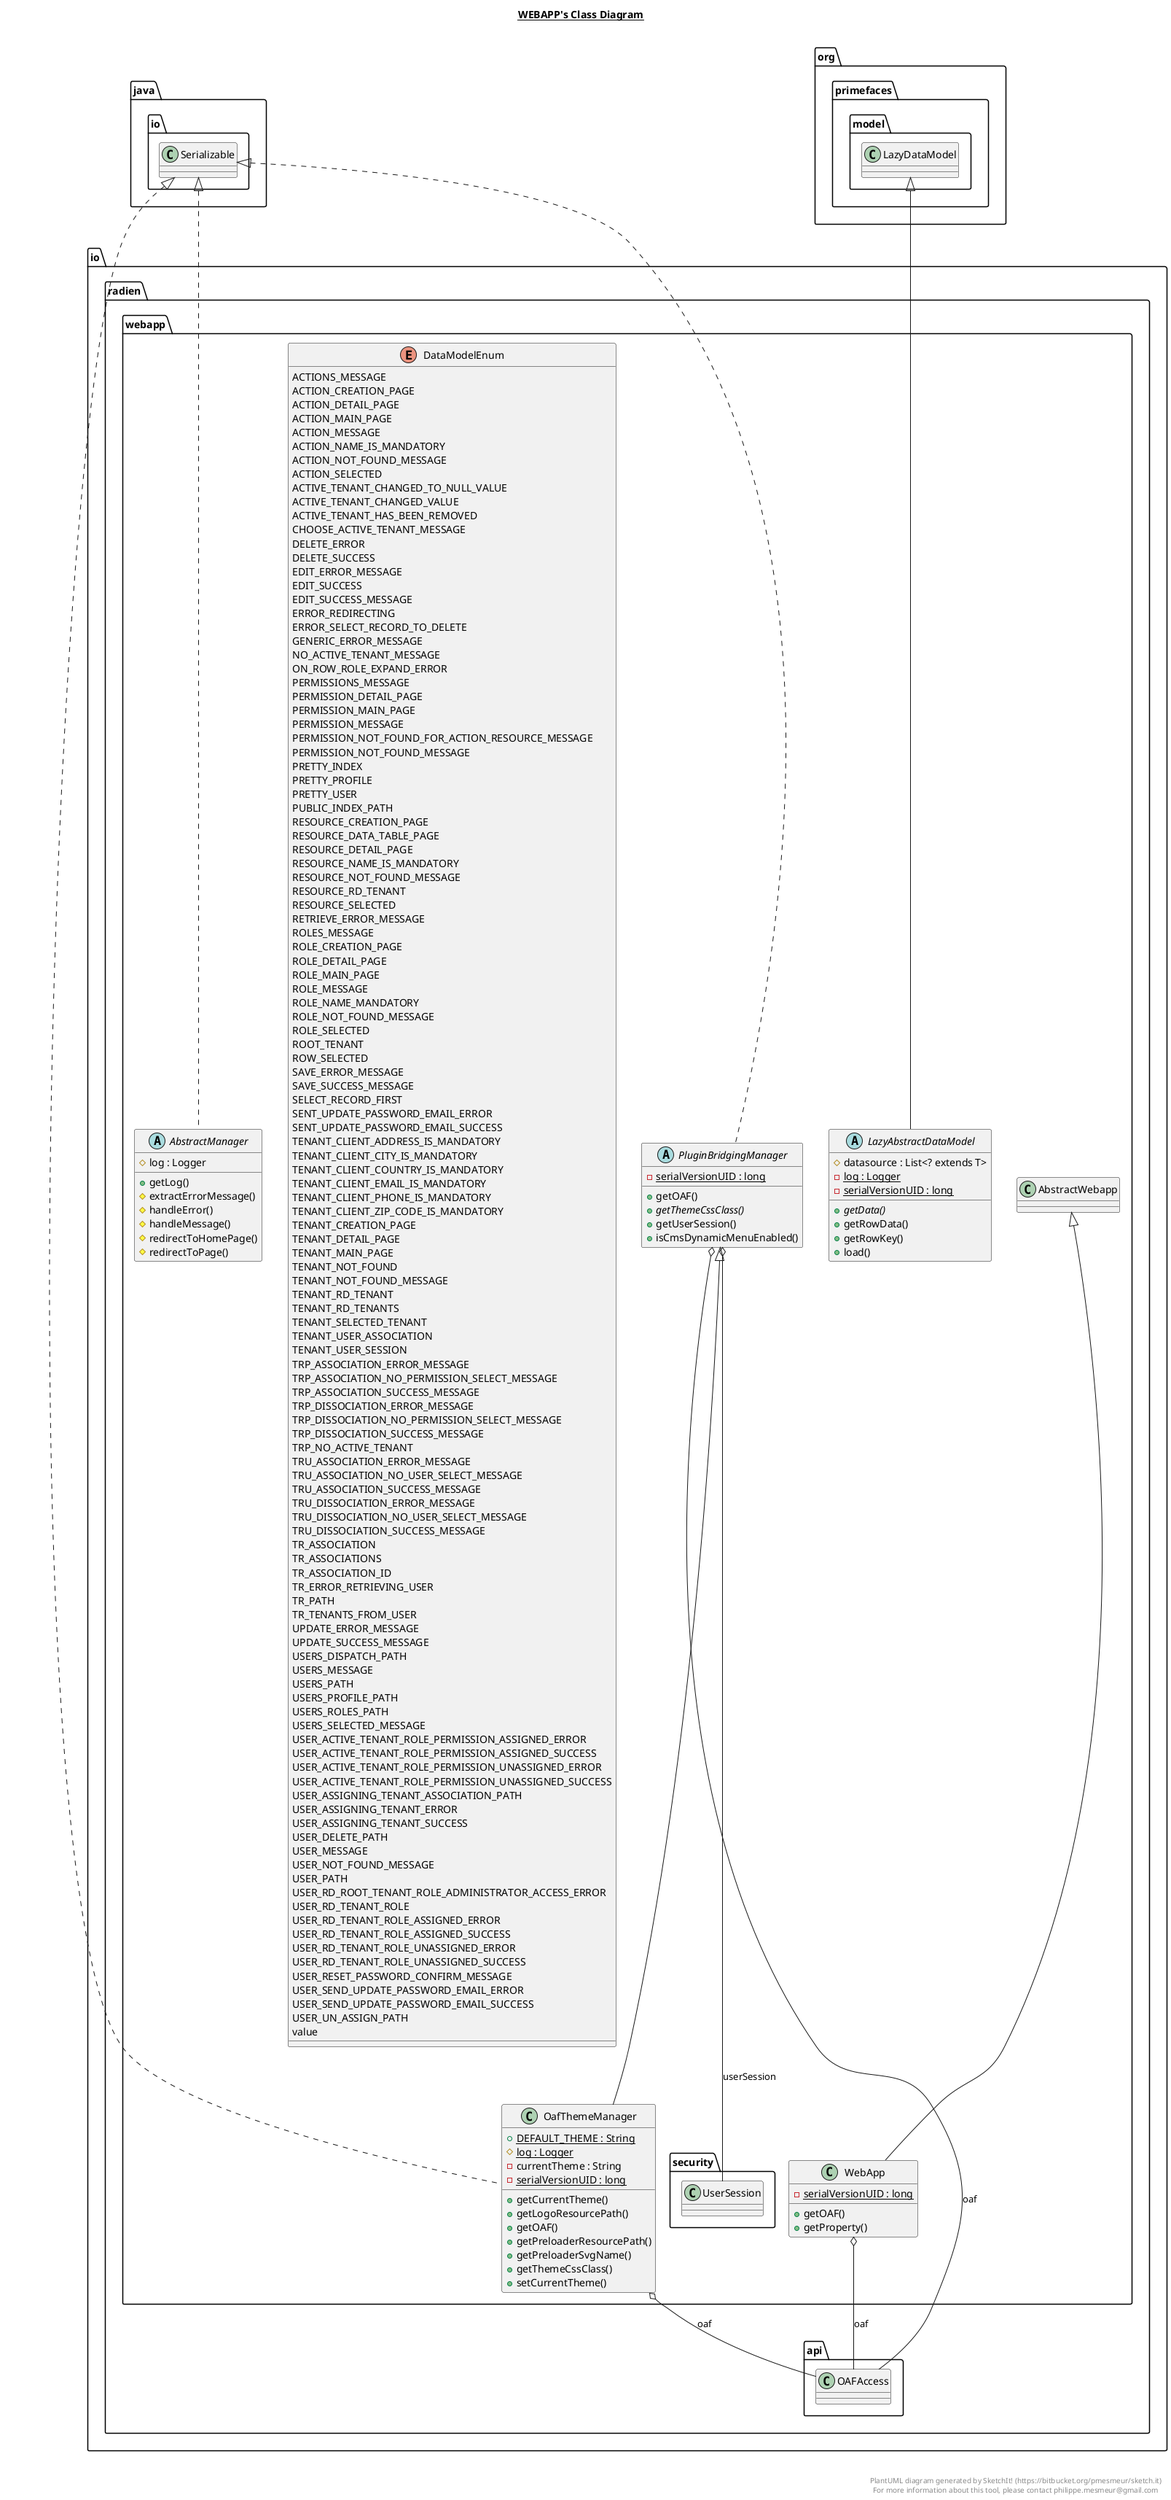@startuml

title __WEBAPP's Class Diagram__\n

  namespace io.radien.webapp {
    abstract class io.radien.webapp.AbstractManager {
        # log : Logger
        + getLog()
        # extractErrorMessage()
        # handleError()
        # handleMessage()
        # redirectToHomePage()
        # redirectToPage()
    }
  }
  

  namespace io.radien.webapp {
    enum DataModelEnum {
      ACTIONS_MESSAGE
      ACTION_CREATION_PAGE
      ACTION_DETAIL_PAGE
      ACTION_MAIN_PAGE
      ACTION_MESSAGE
      ACTION_NAME_IS_MANDATORY
      ACTION_NOT_FOUND_MESSAGE
      ACTION_SELECTED
      ACTIVE_TENANT_CHANGED_TO_NULL_VALUE
      ACTIVE_TENANT_CHANGED_VALUE
      ACTIVE_TENANT_HAS_BEEN_REMOVED
      CHOOSE_ACTIVE_TENANT_MESSAGE
      DELETE_ERROR
      DELETE_SUCCESS
      EDIT_ERROR_MESSAGE
      EDIT_SUCCESS
      EDIT_SUCCESS_MESSAGE
      ERROR_REDIRECTING
      ERROR_SELECT_RECORD_TO_DELETE
      GENERIC_ERROR_MESSAGE
      NO_ACTIVE_TENANT_MESSAGE
      ON_ROW_ROLE_EXPAND_ERROR
      PERMISSIONS_MESSAGE
      PERMISSION_DETAIL_PAGE
      PERMISSION_MAIN_PAGE
      PERMISSION_MESSAGE
      PERMISSION_NOT_FOUND_FOR_ACTION_RESOURCE_MESSAGE
      PERMISSION_NOT_FOUND_MESSAGE
      PRETTY_INDEX
      PRETTY_PROFILE
      PRETTY_USER
      PUBLIC_INDEX_PATH
      RESOURCE_CREATION_PAGE
      RESOURCE_DATA_TABLE_PAGE
      RESOURCE_DETAIL_PAGE
      RESOURCE_NAME_IS_MANDATORY
      RESOURCE_NOT_FOUND_MESSAGE
      RESOURCE_RD_TENANT
      RESOURCE_SELECTED
      RETRIEVE_ERROR_MESSAGE
      ROLES_MESSAGE
      ROLE_CREATION_PAGE
      ROLE_DETAIL_PAGE
      ROLE_MAIN_PAGE
      ROLE_MESSAGE
      ROLE_NAME_MANDATORY
      ROLE_NOT_FOUND_MESSAGE
      ROLE_SELECTED
      ROOT_TENANT
      ROW_SELECTED
      SAVE_ERROR_MESSAGE
      SAVE_SUCCESS_MESSAGE
      SELECT_RECORD_FIRST
      SENT_UPDATE_PASSWORD_EMAIL_ERROR
      SENT_UPDATE_PASSWORD_EMAIL_SUCCESS
      TENANT_CLIENT_ADDRESS_IS_MANDATORY
      TENANT_CLIENT_CITY_IS_MANDATORY
      TENANT_CLIENT_COUNTRY_IS_MANDATORY
      TENANT_CLIENT_EMAIL_IS_MANDATORY
      TENANT_CLIENT_PHONE_IS_MANDATORY
      TENANT_CLIENT_ZIP_CODE_IS_MANDATORY
      TENANT_CREATION_PAGE
      TENANT_DETAIL_PAGE
      TENANT_MAIN_PAGE
      TENANT_NOT_FOUND
      TENANT_NOT_FOUND_MESSAGE
      TENANT_RD_TENANT
      TENANT_RD_TENANTS
      TENANT_SELECTED_TENANT
      TENANT_USER_ASSOCIATION
      TENANT_USER_SESSION
      TRP_ASSOCIATION_ERROR_MESSAGE
      TRP_ASSOCIATION_NO_PERMISSION_SELECT_MESSAGE
      TRP_ASSOCIATION_SUCCESS_MESSAGE
      TRP_DISSOCIATION_ERROR_MESSAGE
      TRP_DISSOCIATION_NO_PERMISSION_SELECT_MESSAGE
      TRP_DISSOCIATION_SUCCESS_MESSAGE
      TRP_NO_ACTIVE_TENANT
      TRU_ASSOCIATION_ERROR_MESSAGE
      TRU_ASSOCIATION_NO_USER_SELECT_MESSAGE
      TRU_ASSOCIATION_SUCCESS_MESSAGE
      TRU_DISSOCIATION_ERROR_MESSAGE
      TRU_DISSOCIATION_NO_USER_SELECT_MESSAGE
      TRU_DISSOCIATION_SUCCESS_MESSAGE
      TR_ASSOCIATION
      TR_ASSOCIATIONS
      TR_ASSOCIATION_ID
      TR_ERROR_RETRIEVING_USER
      TR_PATH
      TR_TENANTS_FROM_USER
      UPDATE_ERROR_MESSAGE
      UPDATE_SUCCESS_MESSAGE
      USERS_DISPATCH_PATH
      USERS_MESSAGE
      USERS_PATH
      USERS_PROFILE_PATH
      USERS_ROLES_PATH
      USERS_SELECTED_MESSAGE
      USER_ACTIVE_TENANT_ROLE_PERMISSION_ASSIGNED_ERROR
      USER_ACTIVE_TENANT_ROLE_PERMISSION_ASSIGNED_SUCCESS
      USER_ACTIVE_TENANT_ROLE_PERMISSION_UNASSIGNED_ERROR
      USER_ACTIVE_TENANT_ROLE_PERMISSION_UNASSIGNED_SUCCESS
      USER_ASSIGNING_TENANT_ASSOCIATION_PATH
      USER_ASSIGNING_TENANT_ERROR
      USER_ASSIGNING_TENANT_SUCCESS
      USER_DELETE_PATH
      USER_MESSAGE
      USER_NOT_FOUND_MESSAGE
      USER_PATH
      USER_RD_ROOT_TENANT_ROLE_ADMINISTRATOR_ACCESS_ERROR
      USER_RD_TENANT_ROLE
      USER_RD_TENANT_ROLE_ASSIGNED_ERROR
      USER_RD_TENANT_ROLE_ASSIGNED_SUCCESS
      USER_RD_TENANT_ROLE_UNASSIGNED_ERROR
      USER_RD_TENANT_ROLE_UNASSIGNED_SUCCESS
      USER_RESET_PASSWORD_CONFIRM_MESSAGE
      USER_SEND_UPDATE_PASSWORD_EMAIL_ERROR
      USER_SEND_UPDATE_PASSWORD_EMAIL_SUCCESS
      USER_UN_ASSIGN_PATH
      value
    }
  }
  

  namespace io.radien.webapp {
    abstract class io.radien.webapp.LazyAbstractDataModel {
        # datasource : List<? extends T>
        {static} - log : Logger
        {static} - serialVersionUID : long
        {abstract} + getData()
        + getRowData()
        + getRowKey()
        + load()
    }
  }
  

  namespace io.radien.webapp {
    class io.radien.webapp.OafThemeManager {
        {static} + DEFAULT_THEME : String
        {static} # log : Logger
        - currentTheme : String
        {static} - serialVersionUID : long
        + getCurrentTheme()
        + getLogoResourcePath()
        + getOAF()
        + getPreloaderResourcePath()
        + getPreloaderSvgName()
        + getThemeCssClass()
        + setCurrentTheme()
    }
  }
  

  namespace io.radien.webapp {
    abstract class io.radien.webapp.PluginBridgingManager {
        {static} - serialVersionUID : long
        + getOAF()
        {abstract} + getThemeCssClass()
        + getUserSession()
        + isCmsDynamicMenuEnabled()
    }
  }
  

  namespace io.radien.webapp {
    class io.radien.webapp.WebApp {
        {static} - serialVersionUID : long
        + getOAF()
        + getProperty()
    }
  }
  

  io.radien.webapp.AbstractManager .up.|> java.io.Serializable
  io.radien.webapp.LazyAbstractDataModel -up-|> org.primefaces.model.LazyDataModel
  io.radien.webapp.OafThemeManager .up.|> java.io.Serializable
  io.radien.webapp.OafThemeManager -up-|> io.radien.webapp.PluginBridgingManager
  io.radien.webapp.OafThemeManager o-- io.radien.api.OAFAccess : oaf
  io.radien.webapp.PluginBridgingManager .up.|> java.io.Serializable
  io.radien.webapp.PluginBridgingManager o-- io.radien.api.OAFAccess : oaf
  io.radien.webapp.PluginBridgingManager o-- io.radien.webapp.security.UserSession : userSession
  io.radien.webapp.WebApp -up-|> io.radien.webapp.AbstractWebapp
  io.radien.webapp.WebApp o-- io.radien.api.OAFAccess : oaf


right footer


PlantUML diagram generated by SketchIt! (https://bitbucket.org/pmesmeur/sketch.it)
For more information about this tool, please contact philippe.mesmeur@gmail.com
endfooter

@enduml
